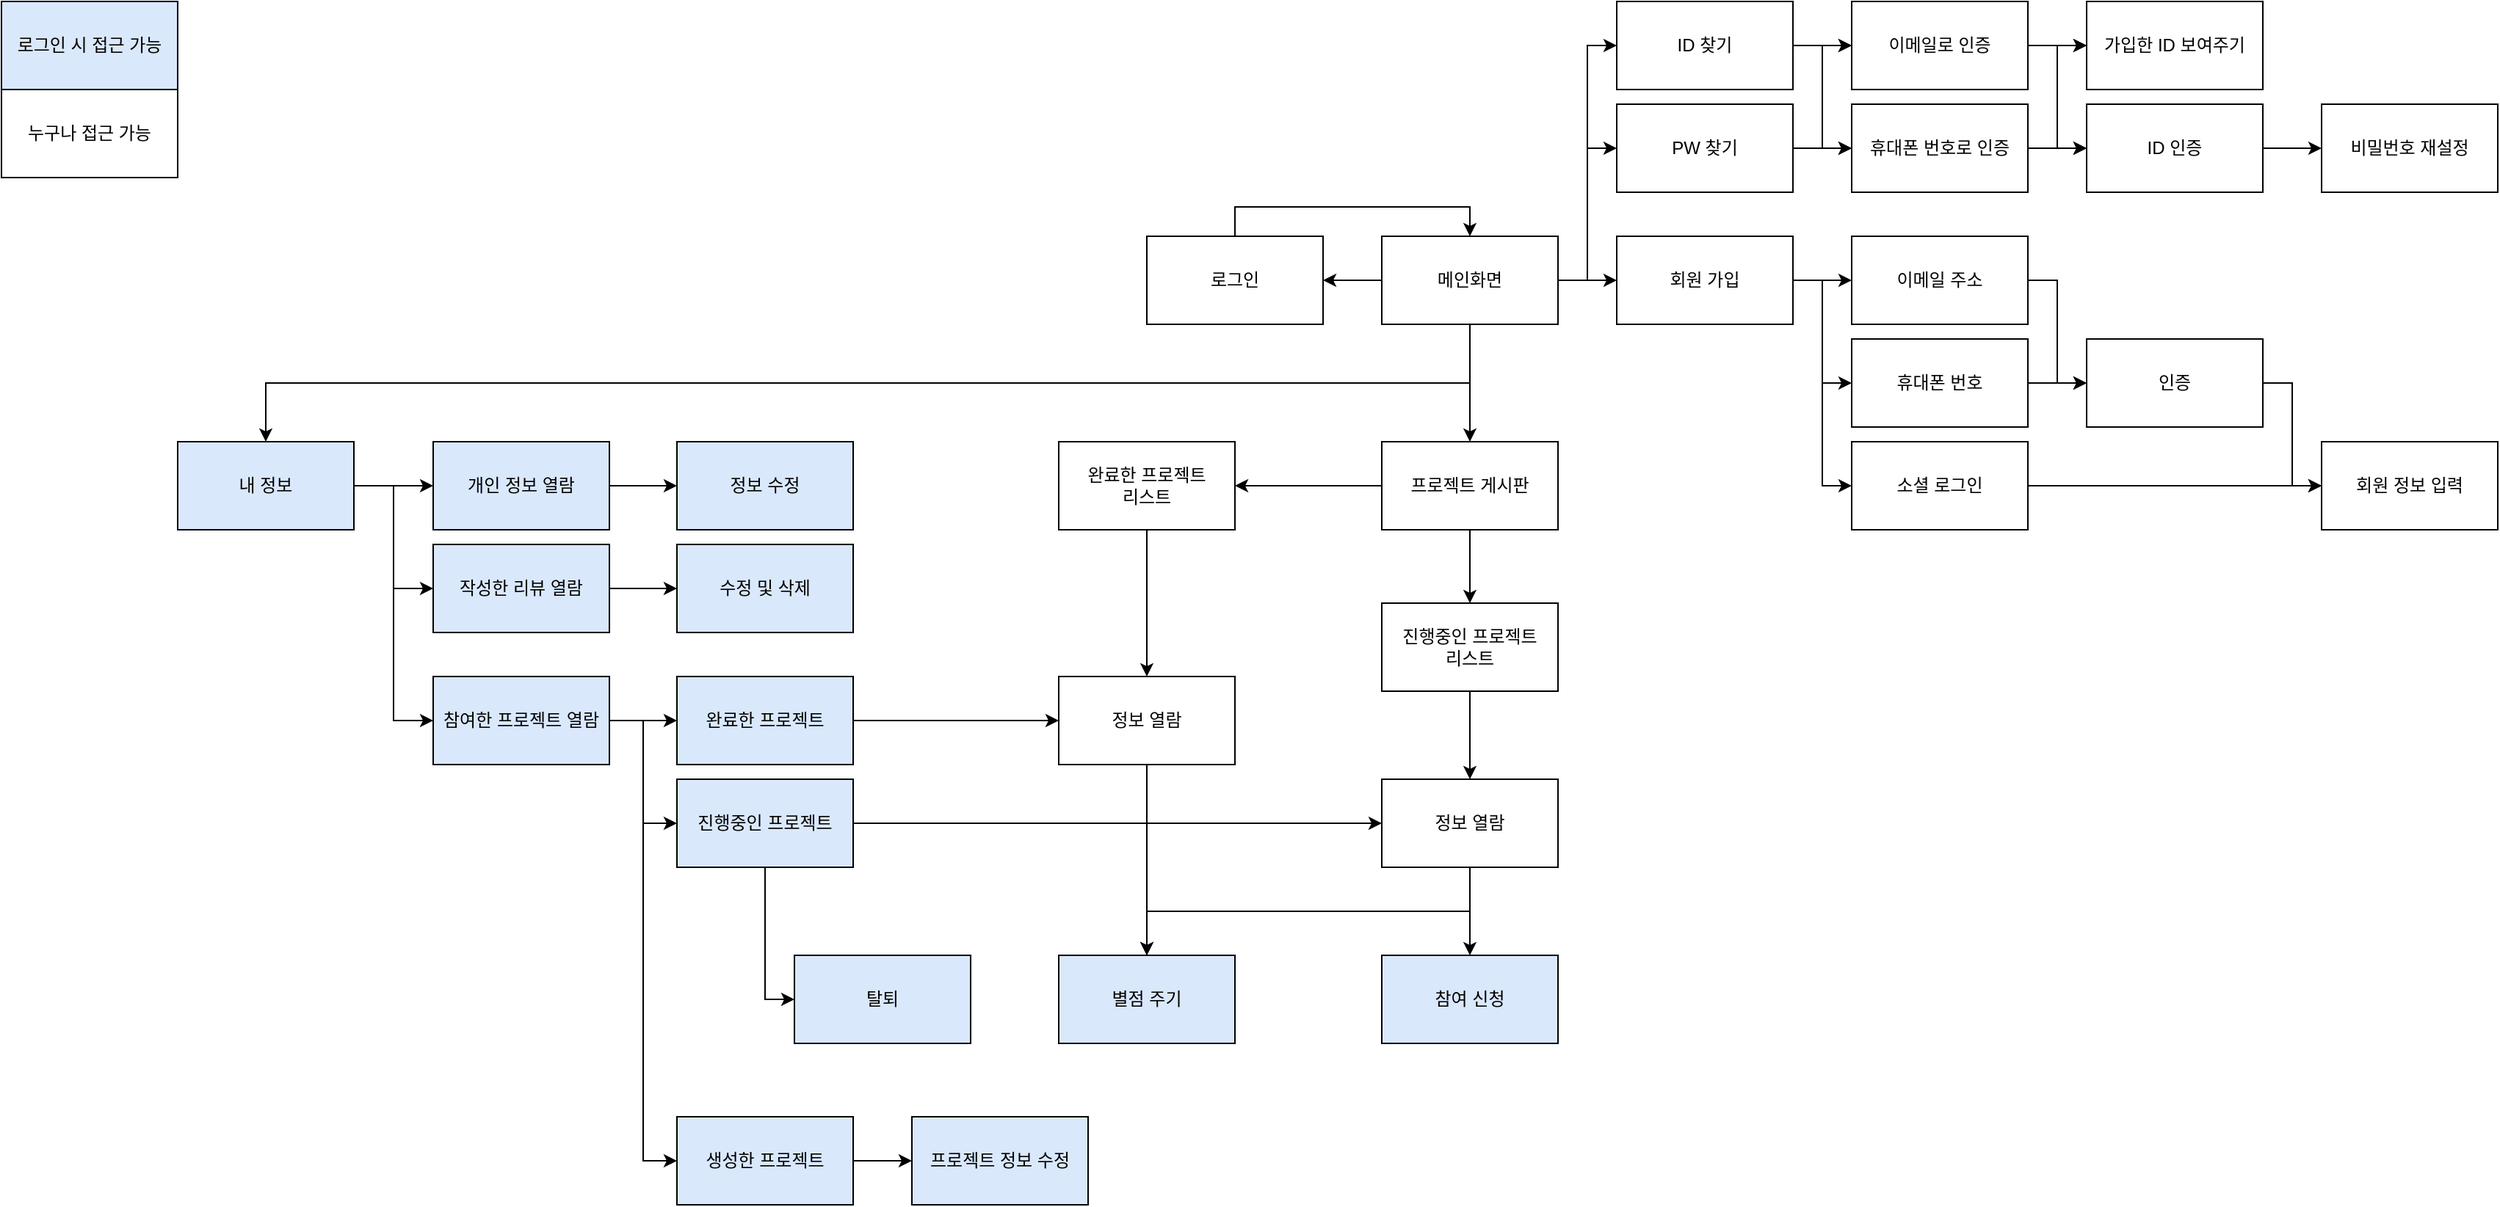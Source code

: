 <mxfile version="20.6.0" type="device"><diagram id="atNk6NkZzC9UexmLSURd" name="페이지-1"><mxGraphModel dx="1673" dy="885" grid="1" gridSize="10" guides="1" tooltips="1" connect="1" arrows="1" fold="1" page="1" pageScale="1" pageWidth="827" pageHeight="1169" math="0" shadow="0"><root><mxCell id="0"/><mxCell id="1" parent="0"/><mxCell id="_BKDXIkQk8l5Chyy_W0b-9" style="edgeStyle=orthogonalEdgeStyle;rounded=0;orthogonalLoop=1;jettySize=auto;html=1;exitX=0.5;exitY=1;exitDx=0;exitDy=0;entryX=0.5;entryY=0;entryDx=0;entryDy=0;" parent="1" source="bjW0CAG0r6nxc3iP6hRu-25" target="_BKDXIkQk8l5Chyy_W0b-2" edge="1"><mxGeometry relative="1" as="geometry"/></mxCell><mxCell id="_BKDXIkQk8l5Chyy_W0b-46" style="edgeStyle=orthogonalEdgeStyle;rounded=0;orthogonalLoop=1;jettySize=auto;html=1;exitX=1;exitY=0.5;exitDx=0;exitDy=0;entryX=0;entryY=0.5;entryDx=0;entryDy=0;" parent="1" source="bjW0CAG0r6nxc3iP6hRu-25" target="_BKDXIkQk8l5Chyy_W0b-45" edge="1"><mxGeometry relative="1" as="geometry"/></mxCell><mxCell id="_BKDXIkQk8l5Chyy_W0b-47" style="edgeStyle=orthogonalEdgeStyle;rounded=0;orthogonalLoop=1;jettySize=auto;html=1;exitX=1;exitY=0.5;exitDx=0;exitDy=0;entryX=0;entryY=0.5;entryDx=0;entryDy=0;" parent="1" source="bjW0CAG0r6nxc3iP6hRu-25" target="_BKDXIkQk8l5Chyy_W0b-44" edge="1"><mxGeometry relative="1" as="geometry"/></mxCell><mxCell id="_BKDXIkQk8l5Chyy_W0b-48" style="edgeStyle=orthogonalEdgeStyle;rounded=0;orthogonalLoop=1;jettySize=auto;html=1;exitX=1;exitY=0.5;exitDx=0;exitDy=0;entryX=0;entryY=0.5;entryDx=0;entryDy=0;" parent="1" source="bjW0CAG0r6nxc3iP6hRu-25" target="_BKDXIkQk8l5Chyy_W0b-15" edge="1"><mxGeometry relative="1" as="geometry"/></mxCell><mxCell id="3mjZ2GjrSlD1f7R-v62S-1" style="edgeStyle=orthogonalEdgeStyle;rounded=0;orthogonalLoop=1;jettySize=auto;html=1;exitX=0.5;exitY=1;exitDx=0;exitDy=0;entryX=0.5;entryY=0;entryDx=0;entryDy=0;" edge="1" parent="1" source="bjW0CAG0r6nxc3iP6hRu-25" target="_BKDXIkQk8l5Chyy_W0b-3"><mxGeometry relative="1" as="geometry"/></mxCell><mxCell id="3mjZ2GjrSlD1f7R-v62S-22" value="" style="edgeStyle=orthogonalEdgeStyle;rounded=0;orthogonalLoop=1;jettySize=auto;html=1;" edge="1" parent="1" source="bjW0CAG0r6nxc3iP6hRu-25" target="3mjZ2GjrSlD1f7R-v62S-21"><mxGeometry relative="1" as="geometry"/></mxCell><mxCell id="bjW0CAG0r6nxc3iP6hRu-25" value="메인화면" style="rounded=0;whiteSpace=wrap;html=1;" parent="1" vertex="1"><mxGeometry x="940" y="160" width="120" height="60" as="geometry"/></mxCell><mxCell id="_BKDXIkQk8l5Chyy_W0b-17" style="edgeStyle=orthogonalEdgeStyle;rounded=0;orthogonalLoop=1;jettySize=auto;html=1;exitX=0.5;exitY=1;exitDx=0;exitDy=0;entryX=0.5;entryY=0;entryDx=0;entryDy=0;" parent="1" source="_BKDXIkQk8l5Chyy_W0b-2" target="_BKDXIkQk8l5Chyy_W0b-14" edge="1"><mxGeometry relative="1" as="geometry"/></mxCell><mxCell id="3mjZ2GjrSlD1f7R-v62S-38" style="edgeStyle=orthogonalEdgeStyle;rounded=0;orthogonalLoop=1;jettySize=auto;html=1;exitX=0;exitY=0.5;exitDx=0;exitDy=0;entryX=1;entryY=0.5;entryDx=0;entryDy=0;" edge="1" parent="1" source="_BKDXIkQk8l5Chyy_W0b-2" target="3mjZ2GjrSlD1f7R-v62S-32"><mxGeometry relative="1" as="geometry"/></mxCell><mxCell id="_BKDXIkQk8l5Chyy_W0b-2" value="프로젝트 게시판" style="rounded=0;whiteSpace=wrap;html=1;" parent="1" vertex="1"><mxGeometry x="940" y="300" width="120" height="60" as="geometry"/></mxCell><mxCell id="3mjZ2GjrSlD1f7R-v62S-24" value="" style="edgeStyle=orthogonalEdgeStyle;rounded=0;orthogonalLoop=1;jettySize=auto;html=1;" edge="1" parent="1" source="_BKDXIkQk8l5Chyy_W0b-3" target="3mjZ2GjrSlD1f7R-v62S-5"><mxGeometry relative="1" as="geometry"/></mxCell><mxCell id="3mjZ2GjrSlD1f7R-v62S-25" style="edgeStyle=orthogonalEdgeStyle;rounded=0;orthogonalLoop=1;jettySize=auto;html=1;exitX=1;exitY=0.5;exitDx=0;exitDy=0;entryX=0;entryY=0.5;entryDx=0;entryDy=0;" edge="1" parent="1" source="_BKDXIkQk8l5Chyy_W0b-3" target="3mjZ2GjrSlD1f7R-v62S-7"><mxGeometry relative="1" as="geometry"/></mxCell><mxCell id="3mjZ2GjrSlD1f7R-v62S-26" style="edgeStyle=orthogonalEdgeStyle;rounded=0;orthogonalLoop=1;jettySize=auto;html=1;exitX=1;exitY=0.5;exitDx=0;exitDy=0;entryX=0;entryY=0.5;entryDx=0;entryDy=0;" edge="1" parent="1" source="_BKDXIkQk8l5Chyy_W0b-3" target="3mjZ2GjrSlD1f7R-v62S-6"><mxGeometry relative="1" as="geometry"/></mxCell><mxCell id="_BKDXIkQk8l5Chyy_W0b-3" value="내 정보" style="rounded=0;whiteSpace=wrap;html=1;fillColor=#dae8fc;strokeColor=#000000;" parent="1" vertex="1"><mxGeometry x="120" y="300" width="120" height="60" as="geometry"/></mxCell><mxCell id="_BKDXIkQk8l5Chyy_W0b-7" value="로그인 시 접근 가능" style="rounded=0;whiteSpace=wrap;html=1;fillColor=#dae8fc;strokeColor=#000000;" parent="1" vertex="1"><mxGeometry width="120" height="60" as="geometry"/></mxCell><mxCell id="_BKDXIkQk8l5Chyy_W0b-8" value="누구나 접근 가능" style="rounded=0;whiteSpace=wrap;html=1;" parent="1" vertex="1"><mxGeometry y="60" width="120" height="60" as="geometry"/></mxCell><mxCell id="3mjZ2GjrSlD1f7R-v62S-40" style="edgeStyle=orthogonalEdgeStyle;rounded=0;orthogonalLoop=1;jettySize=auto;html=1;exitX=0.5;exitY=1;exitDx=0;exitDy=0;entryX=0.5;entryY=0;entryDx=0;entryDy=0;" edge="1" parent="1" source="_BKDXIkQk8l5Chyy_W0b-14" target="3mjZ2GjrSlD1f7R-v62S-39"><mxGeometry relative="1" as="geometry"/></mxCell><mxCell id="_BKDXIkQk8l5Chyy_W0b-14" value="진행중인 프로젝트&lt;br&gt;리스트" style="rounded=0;whiteSpace=wrap;html=1;" parent="1" vertex="1"><mxGeometry x="940" y="410" width="120" height="60" as="geometry"/></mxCell><mxCell id="_BKDXIkQk8l5Chyy_W0b-31" style="edgeStyle=orthogonalEdgeStyle;rounded=0;orthogonalLoop=1;jettySize=auto;html=1;exitX=1;exitY=0.5;exitDx=0;exitDy=0;entryX=0;entryY=0.5;entryDx=0;entryDy=0;" parent="1" source="_BKDXIkQk8l5Chyy_W0b-15" target="_BKDXIkQk8l5Chyy_W0b-26" edge="1"><mxGeometry relative="1" as="geometry"/></mxCell><mxCell id="_BKDXIkQk8l5Chyy_W0b-32" style="edgeStyle=orthogonalEdgeStyle;rounded=0;orthogonalLoop=1;jettySize=auto;html=1;exitX=1;exitY=0.5;exitDx=0;exitDy=0;entryX=0;entryY=0.5;entryDx=0;entryDy=0;" parent="1" source="_BKDXIkQk8l5Chyy_W0b-15" target="_BKDXIkQk8l5Chyy_W0b-29" edge="1"><mxGeometry relative="1" as="geometry"/></mxCell><mxCell id="_BKDXIkQk8l5Chyy_W0b-33" style="edgeStyle=orthogonalEdgeStyle;rounded=0;orthogonalLoop=1;jettySize=auto;html=1;exitX=1;exitY=0.5;exitDx=0;exitDy=0;entryX=0;entryY=0.5;entryDx=0;entryDy=0;" parent="1" source="_BKDXIkQk8l5Chyy_W0b-15" target="_BKDXIkQk8l5Chyy_W0b-30" edge="1"><mxGeometry relative="1" as="geometry"/></mxCell><mxCell id="_BKDXIkQk8l5Chyy_W0b-15" value="회원 가입" style="rounded=0;whiteSpace=wrap;html=1;" parent="1" vertex="1"><mxGeometry x="1100" y="160" width="120" height="60" as="geometry"/></mxCell><mxCell id="_BKDXIkQk8l5Chyy_W0b-19" value="별점 주기" style="rounded=0;whiteSpace=wrap;html=1;fillColor=#dae8fc;strokeColor=#000000;" parent="1" vertex="1"><mxGeometry x="720" y="650" width="120" height="60" as="geometry"/></mxCell><mxCell id="_BKDXIkQk8l5Chyy_W0b-20" value="참여 신청" style="rounded=0;whiteSpace=wrap;html=1;fillColor=#dae8fc;strokeColor=#000000;" parent="1" vertex="1"><mxGeometry x="940" y="650" width="120" height="60" as="geometry"/></mxCell><mxCell id="_BKDXIkQk8l5Chyy_W0b-35" style="edgeStyle=orthogonalEdgeStyle;rounded=0;orthogonalLoop=1;jettySize=auto;html=1;exitX=1;exitY=0.5;exitDx=0;exitDy=0;entryX=0;entryY=0.5;entryDx=0;entryDy=0;" parent="1" source="_BKDXIkQk8l5Chyy_W0b-26" target="_BKDXIkQk8l5Chyy_W0b-34" edge="1"><mxGeometry relative="1" as="geometry"/></mxCell><mxCell id="_BKDXIkQk8l5Chyy_W0b-26" value="이메일 주소" style="rounded=0;whiteSpace=wrap;html=1;" parent="1" vertex="1"><mxGeometry x="1260" y="160" width="120" height="60" as="geometry"/></mxCell><mxCell id="_BKDXIkQk8l5Chyy_W0b-36" style="edgeStyle=orthogonalEdgeStyle;rounded=0;orthogonalLoop=1;jettySize=auto;html=1;exitX=1;exitY=0.5;exitDx=0;exitDy=0;entryX=0;entryY=0.5;entryDx=0;entryDy=0;" parent="1" source="_BKDXIkQk8l5Chyy_W0b-29" target="_BKDXIkQk8l5Chyy_W0b-34" edge="1"><mxGeometry relative="1" as="geometry"/></mxCell><mxCell id="_BKDXIkQk8l5Chyy_W0b-29" value="휴대폰 번호" style="rounded=0;whiteSpace=wrap;html=1;" parent="1" vertex="1"><mxGeometry x="1260" y="230" width="120" height="60" as="geometry"/></mxCell><mxCell id="_BKDXIkQk8l5Chyy_W0b-39" style="edgeStyle=orthogonalEdgeStyle;rounded=0;orthogonalLoop=1;jettySize=auto;html=1;exitX=1;exitY=0.5;exitDx=0;exitDy=0;entryX=0;entryY=0.5;entryDx=0;entryDy=0;" parent="1" source="_BKDXIkQk8l5Chyy_W0b-30" target="_BKDXIkQk8l5Chyy_W0b-37" edge="1"><mxGeometry relative="1" as="geometry"/></mxCell><mxCell id="_BKDXIkQk8l5Chyy_W0b-30" value="소셜 로그인" style="rounded=0;whiteSpace=wrap;html=1;" parent="1" vertex="1"><mxGeometry x="1260" y="300" width="120" height="60" as="geometry"/></mxCell><mxCell id="_BKDXIkQk8l5Chyy_W0b-38" style="edgeStyle=orthogonalEdgeStyle;rounded=0;orthogonalLoop=1;jettySize=auto;html=1;exitX=1;exitY=0.5;exitDx=0;exitDy=0;entryX=0;entryY=0.5;entryDx=0;entryDy=0;" parent="1" source="_BKDXIkQk8l5Chyy_W0b-34" target="_BKDXIkQk8l5Chyy_W0b-37" edge="1"><mxGeometry relative="1" as="geometry"/></mxCell><mxCell id="_BKDXIkQk8l5Chyy_W0b-34" value="인증" style="rounded=0;whiteSpace=wrap;html=1;" parent="1" vertex="1"><mxGeometry x="1420" y="230" width="120" height="60" as="geometry"/></mxCell><mxCell id="_BKDXIkQk8l5Chyy_W0b-37" value="회원 정보 입력" style="rounded=0;whiteSpace=wrap;html=1;" parent="1" vertex="1"><mxGeometry x="1580" y="300" width="120" height="60" as="geometry"/></mxCell><mxCell id="_BKDXIkQk8l5Chyy_W0b-64" style="edgeStyle=orthogonalEdgeStyle;rounded=0;orthogonalLoop=1;jettySize=auto;html=1;exitX=1;exitY=0.5;exitDx=0;exitDy=0;entryX=0;entryY=0.5;entryDx=0;entryDy=0;" parent="1" source="_BKDXIkQk8l5Chyy_W0b-44" target="_BKDXIkQk8l5Chyy_W0b-49" edge="1"><mxGeometry relative="1" as="geometry"/></mxCell><mxCell id="_BKDXIkQk8l5Chyy_W0b-65" style="edgeStyle=orthogonalEdgeStyle;rounded=0;orthogonalLoop=1;jettySize=auto;html=1;exitX=1;exitY=0.5;exitDx=0;exitDy=0;entryX=0;entryY=0.5;entryDx=0;entryDy=0;" parent="1" source="_BKDXIkQk8l5Chyy_W0b-44" target="_BKDXIkQk8l5Chyy_W0b-50" edge="1"><mxGeometry relative="1" as="geometry"/></mxCell><mxCell id="_BKDXIkQk8l5Chyy_W0b-44" value="PW 찾기" style="rounded=0;whiteSpace=wrap;html=1;" parent="1" vertex="1"><mxGeometry x="1100" y="70" width="120" height="60" as="geometry"/></mxCell><mxCell id="_BKDXIkQk8l5Chyy_W0b-51" style="edgeStyle=orthogonalEdgeStyle;rounded=0;orthogonalLoop=1;jettySize=auto;html=1;exitX=1;exitY=0.5;exitDx=0;exitDy=0;entryX=0;entryY=0.5;entryDx=0;entryDy=0;" parent="1" source="_BKDXIkQk8l5Chyy_W0b-45" target="_BKDXIkQk8l5Chyy_W0b-49" edge="1"><mxGeometry relative="1" as="geometry"/></mxCell><mxCell id="_BKDXIkQk8l5Chyy_W0b-52" style="edgeStyle=orthogonalEdgeStyle;rounded=0;orthogonalLoop=1;jettySize=auto;html=1;exitX=1;exitY=0.5;exitDx=0;exitDy=0;entryX=0;entryY=0.5;entryDx=0;entryDy=0;" parent="1" source="_BKDXIkQk8l5Chyy_W0b-45" target="_BKDXIkQk8l5Chyy_W0b-50" edge="1"><mxGeometry relative="1" as="geometry"/></mxCell><mxCell id="_BKDXIkQk8l5Chyy_W0b-45" value="ID 찾기" style="rounded=0;whiteSpace=wrap;html=1;" parent="1" vertex="1"><mxGeometry x="1100" width="120" height="60" as="geometry"/></mxCell><mxCell id="_BKDXIkQk8l5Chyy_W0b-55" style="edgeStyle=orthogonalEdgeStyle;rounded=0;orthogonalLoop=1;jettySize=auto;html=1;exitX=1;exitY=0.5;exitDx=0;exitDy=0;entryX=0;entryY=0.5;entryDx=0;entryDy=0;" parent="1" source="_BKDXIkQk8l5Chyy_W0b-49" target="_BKDXIkQk8l5Chyy_W0b-53" edge="1"><mxGeometry relative="1" as="geometry"/></mxCell><mxCell id="_BKDXIkQk8l5Chyy_W0b-62" style="edgeStyle=orthogonalEdgeStyle;rounded=0;orthogonalLoop=1;jettySize=auto;html=1;exitX=1;exitY=0.5;exitDx=0;exitDy=0;entryX=0;entryY=0.5;entryDx=0;entryDy=0;" parent="1" source="_BKDXIkQk8l5Chyy_W0b-49" target="_BKDXIkQk8l5Chyy_W0b-56" edge="1"><mxGeometry relative="1" as="geometry"/></mxCell><mxCell id="_BKDXIkQk8l5Chyy_W0b-49" value="휴대폰 번호로 인증" style="rounded=0;whiteSpace=wrap;html=1;" parent="1" vertex="1"><mxGeometry x="1260" y="70" width="120" height="60" as="geometry"/></mxCell><mxCell id="_BKDXIkQk8l5Chyy_W0b-54" style="edgeStyle=orthogonalEdgeStyle;rounded=0;orthogonalLoop=1;jettySize=auto;html=1;exitX=1;exitY=0.5;exitDx=0;exitDy=0;entryX=0;entryY=0.5;entryDx=0;entryDy=0;" parent="1" source="_BKDXIkQk8l5Chyy_W0b-50" target="_BKDXIkQk8l5Chyy_W0b-53" edge="1"><mxGeometry relative="1" as="geometry"/></mxCell><mxCell id="_BKDXIkQk8l5Chyy_W0b-61" style="edgeStyle=orthogonalEdgeStyle;rounded=0;orthogonalLoop=1;jettySize=auto;html=1;exitX=1;exitY=0.5;exitDx=0;exitDy=0;entryX=0;entryY=0.5;entryDx=0;entryDy=0;" parent="1" source="_BKDXIkQk8l5Chyy_W0b-50" target="_BKDXIkQk8l5Chyy_W0b-56" edge="1"><mxGeometry relative="1" as="geometry"/></mxCell><mxCell id="_BKDXIkQk8l5Chyy_W0b-50" value="이메일로 인증" style="rounded=0;whiteSpace=wrap;html=1;" parent="1" vertex="1"><mxGeometry x="1260" width="120" height="60" as="geometry"/></mxCell><mxCell id="_BKDXIkQk8l5Chyy_W0b-53" value="가입한 ID 보여주기" style="rounded=0;whiteSpace=wrap;html=1;" parent="1" vertex="1"><mxGeometry x="1420" width="120" height="60" as="geometry"/></mxCell><mxCell id="_BKDXIkQk8l5Chyy_W0b-63" style="edgeStyle=orthogonalEdgeStyle;rounded=0;orthogonalLoop=1;jettySize=auto;html=1;exitX=1;exitY=0.5;exitDx=0;exitDy=0;entryX=0;entryY=0.5;entryDx=0;entryDy=0;" parent="1" source="_BKDXIkQk8l5Chyy_W0b-56" target="_BKDXIkQk8l5Chyy_W0b-60" edge="1"><mxGeometry relative="1" as="geometry"/></mxCell><mxCell id="_BKDXIkQk8l5Chyy_W0b-56" value="ID 인증" style="rounded=0;whiteSpace=wrap;html=1;" parent="1" vertex="1"><mxGeometry x="1420" y="70" width="120" height="60" as="geometry"/></mxCell><mxCell id="_BKDXIkQk8l5Chyy_W0b-60" value="비밀번호 재설정" style="rounded=0;whiteSpace=wrap;html=1;" parent="1" vertex="1"><mxGeometry x="1580" y="70" width="120" height="60" as="geometry"/></mxCell><mxCell id="3mjZ2GjrSlD1f7R-v62S-2" value="정보 수정" style="rounded=0;whiteSpace=wrap;html=1;fillColor=#dae8fc;strokeColor=#000000;" vertex="1" parent="1"><mxGeometry x="460.0" y="300" width="120" height="60" as="geometry"/></mxCell><mxCell id="3mjZ2GjrSlD1f7R-v62S-27" style="edgeStyle=orthogonalEdgeStyle;rounded=0;orthogonalLoop=1;jettySize=auto;html=1;exitX=1;exitY=0.5;exitDx=0;exitDy=0;entryX=0;entryY=0.5;entryDx=0;entryDy=0;" edge="1" parent="1" source="3mjZ2GjrSlD1f7R-v62S-5" target="3mjZ2GjrSlD1f7R-v62S-2"><mxGeometry relative="1" as="geometry"/></mxCell><mxCell id="3mjZ2GjrSlD1f7R-v62S-5" value="개인 정보 열람" style="rounded=0;whiteSpace=wrap;html=1;fillColor=#dae8fc;strokeColor=#000000;" vertex="1" parent="1"><mxGeometry x="294" y="300" width="120" height="60" as="geometry"/></mxCell><mxCell id="3mjZ2GjrSlD1f7R-v62S-29" value="" style="edgeStyle=orthogonalEdgeStyle;rounded=0;orthogonalLoop=1;jettySize=auto;html=1;" edge="1" parent="1" source="3mjZ2GjrSlD1f7R-v62S-6" target="3mjZ2GjrSlD1f7R-v62S-15"><mxGeometry relative="1" as="geometry"/></mxCell><mxCell id="3mjZ2GjrSlD1f7R-v62S-30" style="edgeStyle=orthogonalEdgeStyle;rounded=0;orthogonalLoop=1;jettySize=auto;html=1;exitX=1;exitY=0.5;exitDx=0;exitDy=0;entryX=0;entryY=0.5;entryDx=0;entryDy=0;" edge="1" parent="1" source="3mjZ2GjrSlD1f7R-v62S-6" target="3mjZ2GjrSlD1f7R-v62S-14"><mxGeometry relative="1" as="geometry"/></mxCell><mxCell id="3mjZ2GjrSlD1f7R-v62S-31" style="edgeStyle=orthogonalEdgeStyle;rounded=0;orthogonalLoop=1;jettySize=auto;html=1;exitX=1;exitY=0.5;exitDx=0;exitDy=0;entryX=0;entryY=0.5;entryDx=0;entryDy=0;" edge="1" parent="1" source="3mjZ2GjrSlD1f7R-v62S-6" target="3mjZ2GjrSlD1f7R-v62S-18"><mxGeometry relative="1" as="geometry"/></mxCell><mxCell id="3mjZ2GjrSlD1f7R-v62S-6" value="참여한 프로젝트 열람" style="rounded=0;whiteSpace=wrap;html=1;fillColor=#dae8fc;strokeColor=#000000;" vertex="1" parent="1"><mxGeometry x="294" y="460" width="120" height="60" as="geometry"/></mxCell><mxCell id="3mjZ2GjrSlD1f7R-v62S-28" style="edgeStyle=orthogonalEdgeStyle;rounded=0;orthogonalLoop=1;jettySize=auto;html=1;exitX=1;exitY=0.5;exitDx=0;exitDy=0;entryX=0;entryY=0.5;entryDx=0;entryDy=0;" edge="1" parent="1" source="3mjZ2GjrSlD1f7R-v62S-7" target="3mjZ2GjrSlD1f7R-v62S-12"><mxGeometry relative="1" as="geometry"/></mxCell><mxCell id="3mjZ2GjrSlD1f7R-v62S-7" value="작성한 리뷰 열람" style="rounded=0;whiteSpace=wrap;html=1;fillColor=#dae8fc;strokeColor=#000000;" vertex="1" parent="1"><mxGeometry x="294" y="370" width="120" height="60" as="geometry"/></mxCell><mxCell id="3mjZ2GjrSlD1f7R-v62S-12" value="수정 및 삭제" style="rounded=0;whiteSpace=wrap;html=1;fillColor=#dae8fc;strokeColor=#000000;" vertex="1" parent="1"><mxGeometry x="460.0" y="370" width="120" height="60" as="geometry"/></mxCell><mxCell id="3mjZ2GjrSlD1f7R-v62S-41" style="edgeStyle=orthogonalEdgeStyle;rounded=0;orthogonalLoop=1;jettySize=auto;html=1;exitX=1;exitY=0.5;exitDx=0;exitDy=0;entryX=0;entryY=0.5;entryDx=0;entryDy=0;" edge="1" parent="1" source="3mjZ2GjrSlD1f7R-v62S-14" target="3mjZ2GjrSlD1f7R-v62S-39"><mxGeometry relative="1" as="geometry"/></mxCell><mxCell id="3mjZ2GjrSlD1f7R-v62S-45" style="edgeStyle=orthogonalEdgeStyle;rounded=0;orthogonalLoop=1;jettySize=auto;html=1;exitX=0.5;exitY=1;exitDx=0;exitDy=0;entryX=0;entryY=0.5;entryDx=0;entryDy=0;" edge="1" parent="1" source="3mjZ2GjrSlD1f7R-v62S-14" target="3mjZ2GjrSlD1f7R-v62S-43"><mxGeometry relative="1" as="geometry"/></mxCell><mxCell id="3mjZ2GjrSlD1f7R-v62S-14" value="진행중인 프로젝트" style="rounded=0;whiteSpace=wrap;html=1;fillColor=#dae8fc;strokeColor=#000000;" vertex="1" parent="1"><mxGeometry x="460.0" y="530" width="120" height="60" as="geometry"/></mxCell><mxCell id="3mjZ2GjrSlD1f7R-v62S-36" style="edgeStyle=orthogonalEdgeStyle;rounded=0;orthogonalLoop=1;jettySize=auto;html=1;exitX=1;exitY=0.5;exitDx=0;exitDy=0;entryX=0;entryY=0.5;entryDx=0;entryDy=0;" edge="1" parent="1" source="3mjZ2GjrSlD1f7R-v62S-15" target="3mjZ2GjrSlD1f7R-v62S-35"><mxGeometry relative="1" as="geometry"/></mxCell><mxCell id="3mjZ2GjrSlD1f7R-v62S-15" value="완료한 프로젝트" style="rounded=0;whiteSpace=wrap;html=1;fillColor=#dae8fc;strokeColor=#000000;" vertex="1" parent="1"><mxGeometry x="460.0" y="460" width="120" height="60" as="geometry"/></mxCell><mxCell id="3mjZ2GjrSlD1f7R-v62S-50" style="edgeStyle=orthogonalEdgeStyle;rounded=0;orthogonalLoop=1;jettySize=auto;html=1;exitX=1;exitY=0.5;exitDx=0;exitDy=0;entryX=0;entryY=0.5;entryDx=0;entryDy=0;" edge="1" parent="1" source="3mjZ2GjrSlD1f7R-v62S-18" target="3mjZ2GjrSlD1f7R-v62S-49"><mxGeometry relative="1" as="geometry"/></mxCell><mxCell id="3mjZ2GjrSlD1f7R-v62S-18" value="생성한 프로젝트" style="rounded=0;whiteSpace=wrap;html=1;fillColor=#dae8fc;strokeColor=#000000;" vertex="1" parent="1"><mxGeometry x="460.0" y="760" width="120" height="60" as="geometry"/></mxCell><mxCell id="3mjZ2GjrSlD1f7R-v62S-23" style="edgeStyle=orthogonalEdgeStyle;rounded=0;orthogonalLoop=1;jettySize=auto;html=1;exitX=0.5;exitY=0;exitDx=0;exitDy=0;entryX=0.5;entryY=0;entryDx=0;entryDy=0;" edge="1" parent="1" source="3mjZ2GjrSlD1f7R-v62S-21" target="bjW0CAG0r6nxc3iP6hRu-25"><mxGeometry relative="1" as="geometry"/></mxCell><mxCell id="3mjZ2GjrSlD1f7R-v62S-21" value="로그인" style="rounded=0;whiteSpace=wrap;html=1;" vertex="1" parent="1"><mxGeometry x="780" y="160" width="120" height="60" as="geometry"/></mxCell><mxCell id="3mjZ2GjrSlD1f7R-v62S-37" style="edgeStyle=orthogonalEdgeStyle;rounded=0;orthogonalLoop=1;jettySize=auto;html=1;exitX=0.5;exitY=1;exitDx=0;exitDy=0;entryX=0.5;entryY=0;entryDx=0;entryDy=0;" edge="1" parent="1" source="3mjZ2GjrSlD1f7R-v62S-32" target="3mjZ2GjrSlD1f7R-v62S-35"><mxGeometry relative="1" as="geometry"/></mxCell><mxCell id="3mjZ2GjrSlD1f7R-v62S-32" value="완료한 프로젝트 &lt;br&gt;리스트" style="rounded=0;whiteSpace=wrap;html=1;" vertex="1" parent="1"><mxGeometry x="720" y="300" width="120" height="60" as="geometry"/></mxCell><mxCell id="3mjZ2GjrSlD1f7R-v62S-46" style="edgeStyle=orthogonalEdgeStyle;rounded=0;orthogonalLoop=1;jettySize=auto;html=1;exitX=0.5;exitY=1;exitDx=0;exitDy=0;entryX=0.5;entryY=0;entryDx=0;entryDy=0;" edge="1" parent="1" source="3mjZ2GjrSlD1f7R-v62S-35" target="_BKDXIkQk8l5Chyy_W0b-19"><mxGeometry relative="1" as="geometry"/></mxCell><mxCell id="3mjZ2GjrSlD1f7R-v62S-35" value="정보 열람" style="rounded=0;whiteSpace=wrap;html=1;" vertex="1" parent="1"><mxGeometry x="720" y="460" width="120" height="60" as="geometry"/></mxCell><mxCell id="3mjZ2GjrSlD1f7R-v62S-47" style="edgeStyle=orthogonalEdgeStyle;rounded=0;orthogonalLoop=1;jettySize=auto;html=1;exitX=0.5;exitY=1;exitDx=0;exitDy=0;entryX=0.5;entryY=0;entryDx=0;entryDy=0;" edge="1" parent="1" source="3mjZ2GjrSlD1f7R-v62S-39" target="_BKDXIkQk8l5Chyy_W0b-19"><mxGeometry relative="1" as="geometry"/></mxCell><mxCell id="3mjZ2GjrSlD1f7R-v62S-48" style="edgeStyle=orthogonalEdgeStyle;rounded=0;orthogonalLoop=1;jettySize=auto;html=1;exitX=0.5;exitY=1;exitDx=0;exitDy=0;entryX=0.5;entryY=0;entryDx=0;entryDy=0;" edge="1" parent="1" source="3mjZ2GjrSlD1f7R-v62S-39" target="_BKDXIkQk8l5Chyy_W0b-20"><mxGeometry relative="1" as="geometry"/></mxCell><mxCell id="3mjZ2GjrSlD1f7R-v62S-39" value="정보 열람" style="rounded=0;whiteSpace=wrap;html=1;" vertex="1" parent="1"><mxGeometry x="940" y="530" width="120" height="60" as="geometry"/></mxCell><mxCell id="3mjZ2GjrSlD1f7R-v62S-43" value="탈퇴" style="rounded=0;whiteSpace=wrap;html=1;fillColor=#dae8fc;strokeColor=#000000;" vertex="1" parent="1"><mxGeometry x="540" y="650" width="120" height="60" as="geometry"/></mxCell><mxCell id="3mjZ2GjrSlD1f7R-v62S-49" value="프로젝트 정보 수정" style="rounded=0;whiteSpace=wrap;html=1;fillColor=#dae8fc;strokeColor=#000000;" vertex="1" parent="1"><mxGeometry x="620" y="760" width="120" height="60" as="geometry"/></mxCell></root></mxGraphModel></diagram></mxfile>